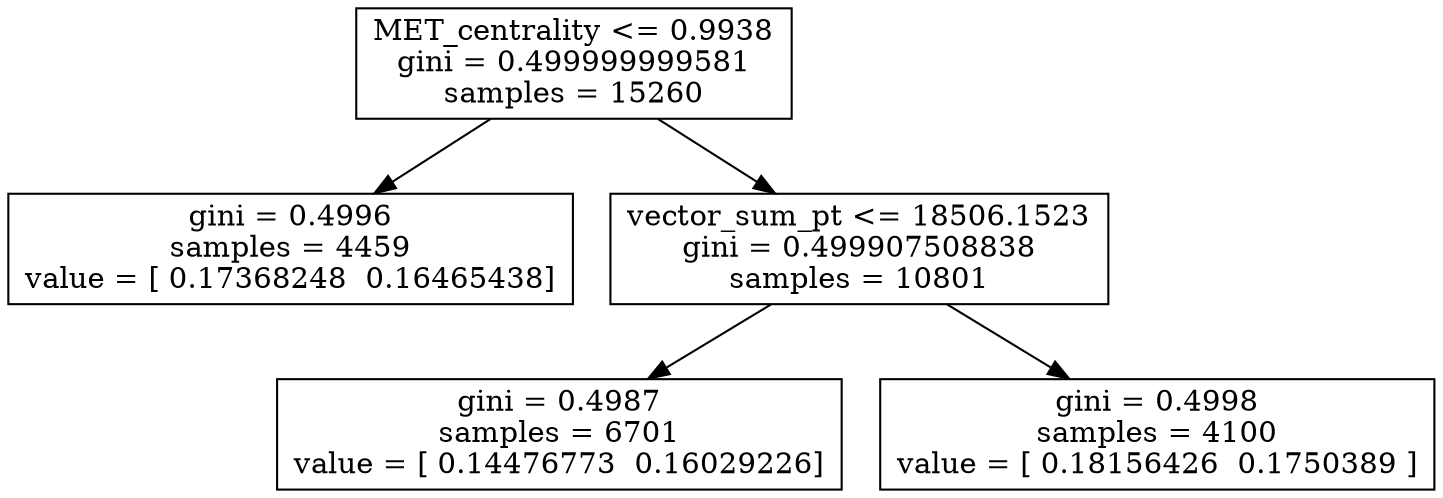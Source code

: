 digraph Tree {
0 [label="MET_centrality <= 0.9938\ngini = 0.499999999581\nsamples = 15260", shape="box"] ;
1 [label="gini = 0.4996\nsamples = 4459\nvalue = [ 0.17368248  0.16465438]", shape="box"] ;
0 -> 1 ;
2 [label="vector_sum_pt <= 18506.1523\ngini = 0.499907508838\nsamples = 10801", shape="box"] ;
0 -> 2 ;
3 [label="gini = 0.4987\nsamples = 6701\nvalue = [ 0.14476773  0.16029226]", shape="box"] ;
2 -> 3 ;
4 [label="gini = 0.4998\nsamples = 4100\nvalue = [ 0.18156426  0.1750389 ]", shape="box"] ;
2 -> 4 ;
}